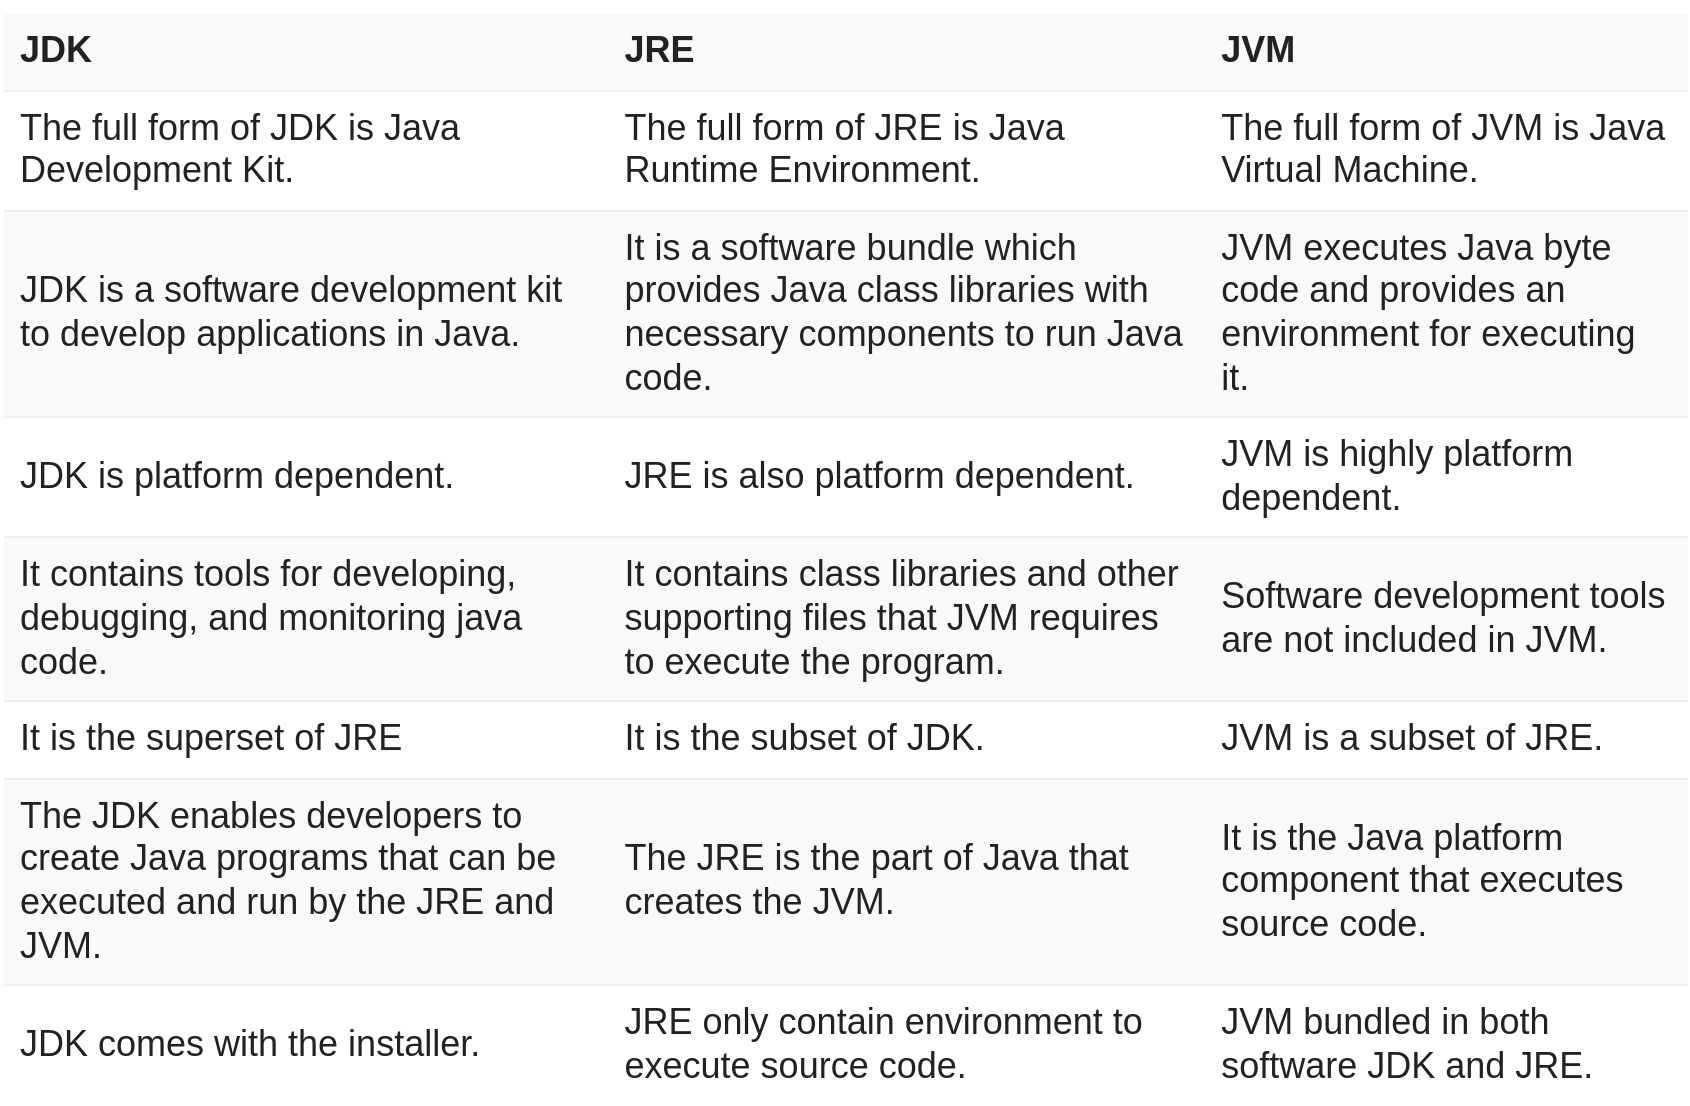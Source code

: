 <mxfile version="15.0.3" type="github">
  <diagram id="I_Y3yOh9RAoF4FceXf0e" name="Page-1">
    <mxGraphModel dx="1209" dy="626" grid="1" gridSize="10" guides="1" tooltips="1" connect="1" arrows="1" fold="1" page="1" pageScale="1" pageWidth="850" pageHeight="1100" math="0" shadow="0">
      <root>
        <mxCell id="0" />
        <mxCell id="1" parent="0" />
        <mxCell id="bvA0lOvOXNpVNb4tt3j4-1" value="&lt;table class=&quot;table table-striped&quot; style=&quot;box-sizing: inherit; margin-top: 0px; margin-right: 0px; margin-left: 0px; width: 842.138px; border: 0px; border-collapse: collapse; border-spacing: 0px; word-break: normal; color: rgb(34, 34, 34); font-family: &amp;quot;source sans pro&amp;quot;, sans-serif; font-size: 18px; font-style: normal; font-weight: 400; letter-spacing: normal; text-transform: none; word-spacing: 0px; background-color: rgb(255, 255, 255);&quot;&gt;&lt;tbody style=&quot;box-sizing: inherit&quot;&gt;&lt;tr style=&quot;box-sizing: inherit&quot;&gt;&lt;th style=&quot;box-sizing: inherit ; padding: 0.5rem ; border: 0px ; text-align: left ; background: rgb(249 , 249 , 249)&quot;&gt;JDK&lt;/th&gt;&lt;th style=&quot;box-sizing: inherit ; padding: 0.5rem ; border: 0px ; text-align: left ; background: rgb(249 , 249 , 249)&quot;&gt;JRE&lt;/th&gt;&lt;th style=&quot;box-sizing: inherit ; padding: 0.5rem ; border: 0px ; text-align: left ; background: rgb(249 , 249 , 249)&quot;&gt;JVM&lt;/th&gt;&lt;/tr&gt;&lt;tr style=&quot;box-sizing: inherit&quot;&gt;&lt;td style=&quot;box-sizing: inherit ; padding: 0.5rem ; border-width: 1px 0px 0px ; border-top-style: solid ; border-top-color: rgb(238 , 238 , 238)&quot;&gt;The full form of JDK is Java Development Kit.&lt;/td&gt;&lt;td style=&quot;box-sizing: inherit ; padding: 0.5rem ; border-width: 1px 0px 0px ; border-top-style: solid ; border-top-color: rgb(238 , 238 , 238)&quot;&gt;The full form of JRE is Java Runtime Environment.&lt;/td&gt;&lt;td style=&quot;box-sizing: inherit ; padding: 0.5rem ; border-width: 1px 0px 0px ; border-top-style: solid ; border-top-color: rgb(238 , 238 , 238)&quot;&gt;The full form of JVM is Java Virtual Machine.&lt;/td&gt;&lt;/tr&gt;&lt;tr style=&quot;box-sizing: inherit&quot;&gt;&lt;td style=&quot;box-sizing: inherit ; padding: 0.5rem ; border-width: 1px 0px 0px ; border-top-style: solid ; border-top-color: rgb(238 , 238 , 238) ; background: rgb(249 , 249 , 249)&quot;&gt;JDK is a software development kit to develop applications in Java.&lt;/td&gt;&lt;td style=&quot;box-sizing: inherit ; padding: 0.5rem ; border-width: 1px 0px 0px ; border-top-style: solid ; border-top-color: rgb(238 , 238 , 238) ; background: rgb(249 , 249 , 249)&quot;&gt;It is a software bundle which provides Java class libraries with necessary components to run Java code.&lt;/td&gt;&lt;td style=&quot;box-sizing: inherit ; padding: 0.5rem ; border-width: 1px 0px 0px ; border-top-style: solid ; border-top-color: rgb(238 , 238 , 238) ; background: rgb(249 , 249 , 249)&quot;&gt;JVM executes Java byte code and provides an environment for executing it.&lt;/td&gt;&lt;/tr&gt;&lt;tr style=&quot;box-sizing: inherit&quot;&gt;&lt;td style=&quot;box-sizing: inherit ; padding: 0.5rem ; border-width: 1px 0px 0px ; border-top-style: solid ; border-top-color: rgb(238 , 238 , 238)&quot;&gt;JDK is platform dependent.&lt;/td&gt;&lt;td style=&quot;box-sizing: inherit ; padding: 0.5rem ; border-width: 1px 0px 0px ; border-top-style: solid ; border-top-color: rgb(238 , 238 , 238)&quot;&gt;JRE is also platform dependent.&lt;/td&gt;&lt;td style=&quot;box-sizing: inherit ; padding: 0.5rem ; border-width: 1px 0px 0px ; border-top-style: solid ; border-top-color: rgb(238 , 238 , 238)&quot;&gt;JVM is highly platform dependent.&lt;/td&gt;&lt;/tr&gt;&lt;tr style=&quot;box-sizing: inherit&quot;&gt;&lt;td style=&quot;box-sizing: inherit ; padding: 0.5rem ; border-width: 1px 0px 0px ; border-top-style: solid ; border-top-color: rgb(238 , 238 , 238) ; background: rgb(249 , 249 , 249)&quot;&gt;It contains tools for developing, debugging, and monitoring java code.&lt;/td&gt;&lt;td style=&quot;box-sizing: inherit ; padding: 0.5rem ; border-width: 1px 0px 0px ; border-top-style: solid ; border-top-color: rgb(238 , 238 , 238) ; background: rgb(249 , 249 , 249)&quot;&gt;It contains class libraries and other supporting files that JVM requires to execute the program.&lt;/td&gt;&lt;td style=&quot;box-sizing: inherit ; padding: 0.5rem ; border-width: 1px 0px 0px ; border-top-style: solid ; border-top-color: rgb(238 , 238 , 238) ; background: rgb(249 , 249 , 249)&quot;&gt;Software development tools are not included in JVM.&lt;/td&gt;&lt;/tr&gt;&lt;tr style=&quot;box-sizing: inherit&quot;&gt;&lt;td style=&quot;box-sizing: inherit ; padding: 0.5rem ; border-width: 1px 0px 0px ; border-top-style: solid ; border-top-color: rgb(238 , 238 , 238)&quot;&gt;It is the superset of JRE&lt;/td&gt;&lt;td style=&quot;box-sizing: inherit ; padding: 0.5rem ; border-width: 1px 0px 0px ; border-top-style: solid ; border-top-color: rgb(238 , 238 , 238)&quot;&gt;It is the subset of JDK.&lt;/td&gt;&lt;td style=&quot;box-sizing: inherit ; padding: 0.5rem ; border-width: 1px 0px 0px ; border-top-style: solid ; border-top-color: rgb(238 , 238 , 238)&quot;&gt;JVM is a subset of JRE.&lt;/td&gt;&lt;/tr&gt;&lt;tr style=&quot;box-sizing: inherit&quot;&gt;&lt;td style=&quot;box-sizing: inherit ; padding: 0.5rem ; border-width: 1px 0px 0px ; border-top-style: solid ; border-top-color: rgb(238 , 238 , 238) ; background: rgb(249 , 249 , 249)&quot;&gt;The JDK enables developers to create Java programs that can be executed and run by the JRE and JVM.&lt;/td&gt;&lt;td style=&quot;box-sizing: inherit ; padding: 0.5rem ; border-width: 1px 0px 0px ; border-top-style: solid ; border-top-color: rgb(238 , 238 , 238) ; background: rgb(249 , 249 , 249)&quot;&gt;The JRE is the part of Java that creates the JVM.&lt;/td&gt;&lt;td style=&quot;box-sizing: inherit ; padding: 0.5rem ; border-width: 1px 0px 0px ; border-top-style: solid ; border-top-color: rgb(238 , 238 , 238) ; background: rgb(249 , 249 , 249)&quot;&gt;It is the Java platform component that executes source code.&lt;/td&gt;&lt;/tr&gt;&lt;tr style=&quot;box-sizing: inherit&quot;&gt;&lt;td style=&quot;box-sizing: inherit ; padding: 0.5rem ; border-width: 1px 0px 0px ; border-top-style: solid ; border-top-color: rgb(238 , 238 , 238)&quot;&gt;JDK comes with the installer.&lt;/td&gt;&lt;td style=&quot;box-sizing: inherit ; padding: 0.5rem ; border-width: 1px 0px 0px ; border-top-style: solid ; border-top-color: rgb(238 , 238 , 238)&quot;&gt;JRE only contain environment to execute source code.&lt;/td&gt;&lt;td style=&quot;box-sizing: inherit ; padding: 0.5rem ; border-width: 1px 0px 0px ; border-top-style: solid ; border-top-color: rgb(238 , 238 , 238)&quot;&gt;JVM bundled in both software JDK and JRE.&lt;/td&gt;&lt;/tr&gt;&lt;/tbody&gt;&lt;/table&gt;" style="text;whiteSpace=wrap;html=1;" vertex="1" parent="1">
          <mxGeometry x="40" y="140" width="550" height="400" as="geometry" />
        </mxCell>
      </root>
    </mxGraphModel>
  </diagram>
</mxfile>
